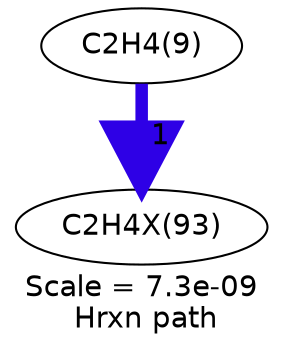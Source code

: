 digraph reaction_paths {
center=1;
s10 -> s17[fontname="Helvetica", style="setlinewidth(6)", arrowsize=3, color="0.7, 1.5, 0.9"
, label=" 1"];
s10 [ fontname="Helvetica", label="C2H4(9)"];
s17 [ fontname="Helvetica", label="C2H4X(93)"];
 label = "Scale = 7.3e-09\l Hrxn path";
 fontname = "Helvetica";
}
